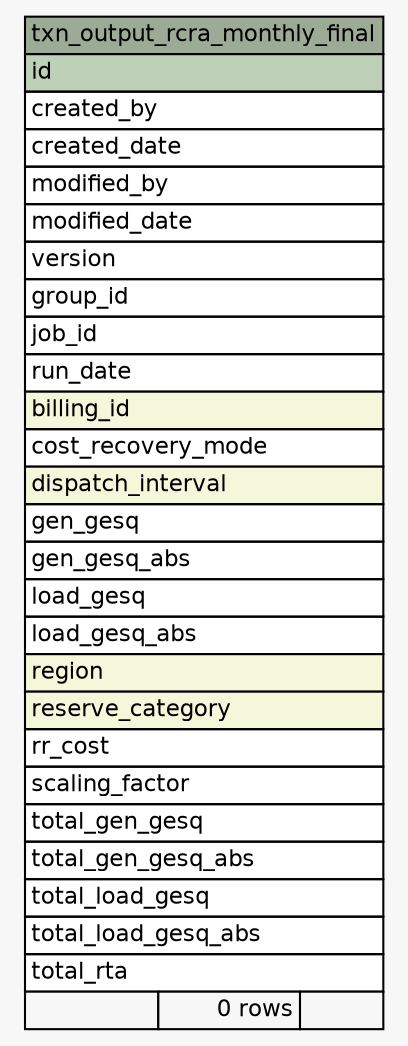 // dot 2.36.0 on Mac OS X 10.12.5
// SchemaSpy rev 590
digraph "txn_output_rcra_monthly_final" {
  graph [
    rankdir="RL"
    bgcolor="#f7f7f7"
    nodesep="0.18"
    ranksep="0.46"
    fontname="Helvetica"
    fontsize="11"
  ];
  node [
    fontname="Helvetica"
    fontsize="11"
    shape="plaintext"
  ];
  edge [
    arrowsize="0.8"
  ];
  "txn_output_rcra_monthly_final" [
    label=<
    <TABLE BORDER="0" CELLBORDER="1" CELLSPACING="0" BGCOLOR="#ffffff">
      <TR><TD COLSPAN="3" BGCOLOR="#9bab96" ALIGN="CENTER">txn_output_rcra_monthly_final</TD></TR>
      <TR><TD PORT="id" COLSPAN="3" BGCOLOR="#bed1b8" ALIGN="LEFT">id</TD></TR>
      <TR><TD PORT="created_by" COLSPAN="3" ALIGN="LEFT">created_by</TD></TR>
      <TR><TD PORT="created_date" COLSPAN="3" ALIGN="LEFT">created_date</TD></TR>
      <TR><TD PORT="modified_by" COLSPAN="3" ALIGN="LEFT">modified_by</TD></TR>
      <TR><TD PORT="modified_date" COLSPAN="3" ALIGN="LEFT">modified_date</TD></TR>
      <TR><TD PORT="version" COLSPAN="3" ALIGN="LEFT">version</TD></TR>
      <TR><TD PORT="group_id" COLSPAN="3" ALIGN="LEFT">group_id</TD></TR>
      <TR><TD PORT="job_id" COLSPAN="3" ALIGN="LEFT">job_id</TD></TR>
      <TR><TD PORT="run_date" COLSPAN="3" ALIGN="LEFT">run_date</TD></TR>
      <TR><TD PORT="billing_id" COLSPAN="3" BGCOLOR="#f4f7da" ALIGN="LEFT">billing_id</TD></TR>
      <TR><TD PORT="cost_recovery_mode" COLSPAN="3" ALIGN="LEFT">cost_recovery_mode</TD></TR>
      <TR><TD PORT="dispatch_interval" COLSPAN="3" BGCOLOR="#f4f7da" ALIGN="LEFT">dispatch_interval</TD></TR>
      <TR><TD PORT="gen_gesq" COLSPAN="3" ALIGN="LEFT">gen_gesq</TD></TR>
      <TR><TD PORT="gen_gesq_abs" COLSPAN="3" ALIGN="LEFT">gen_gesq_abs</TD></TR>
      <TR><TD PORT="load_gesq" COLSPAN="3" ALIGN="LEFT">load_gesq</TD></TR>
      <TR><TD PORT="load_gesq_abs" COLSPAN="3" ALIGN="LEFT">load_gesq_abs</TD></TR>
      <TR><TD PORT="region" COLSPAN="3" BGCOLOR="#f4f7da" ALIGN="LEFT">region</TD></TR>
      <TR><TD PORT="reserve_category" COLSPAN="3" BGCOLOR="#f4f7da" ALIGN="LEFT">reserve_category</TD></TR>
      <TR><TD PORT="rr_cost" COLSPAN="3" ALIGN="LEFT">rr_cost</TD></TR>
      <TR><TD PORT="scaling_factor" COLSPAN="3" ALIGN="LEFT">scaling_factor</TD></TR>
      <TR><TD PORT="total_gen_gesq" COLSPAN="3" ALIGN="LEFT">total_gen_gesq</TD></TR>
      <TR><TD PORT="total_gen_gesq_abs" COLSPAN="3" ALIGN="LEFT">total_gen_gesq_abs</TD></TR>
      <TR><TD PORT="total_load_gesq" COLSPAN="3" ALIGN="LEFT">total_load_gesq</TD></TR>
      <TR><TD PORT="total_load_gesq_abs" COLSPAN="3" ALIGN="LEFT">total_load_gesq_abs</TD></TR>
      <TR><TD PORT="total_rta" COLSPAN="3" ALIGN="LEFT">total_rta</TD></TR>
      <TR><TD ALIGN="LEFT" BGCOLOR="#f7f7f7">  </TD><TD ALIGN="RIGHT" BGCOLOR="#f7f7f7">0 rows</TD><TD ALIGN="RIGHT" BGCOLOR="#f7f7f7">  </TD></TR>
    </TABLE>>
    URL="tables/txn_output_rcra_monthly_final.html"
    tooltip="txn_output_rcra_monthly_final"
  ];
}
